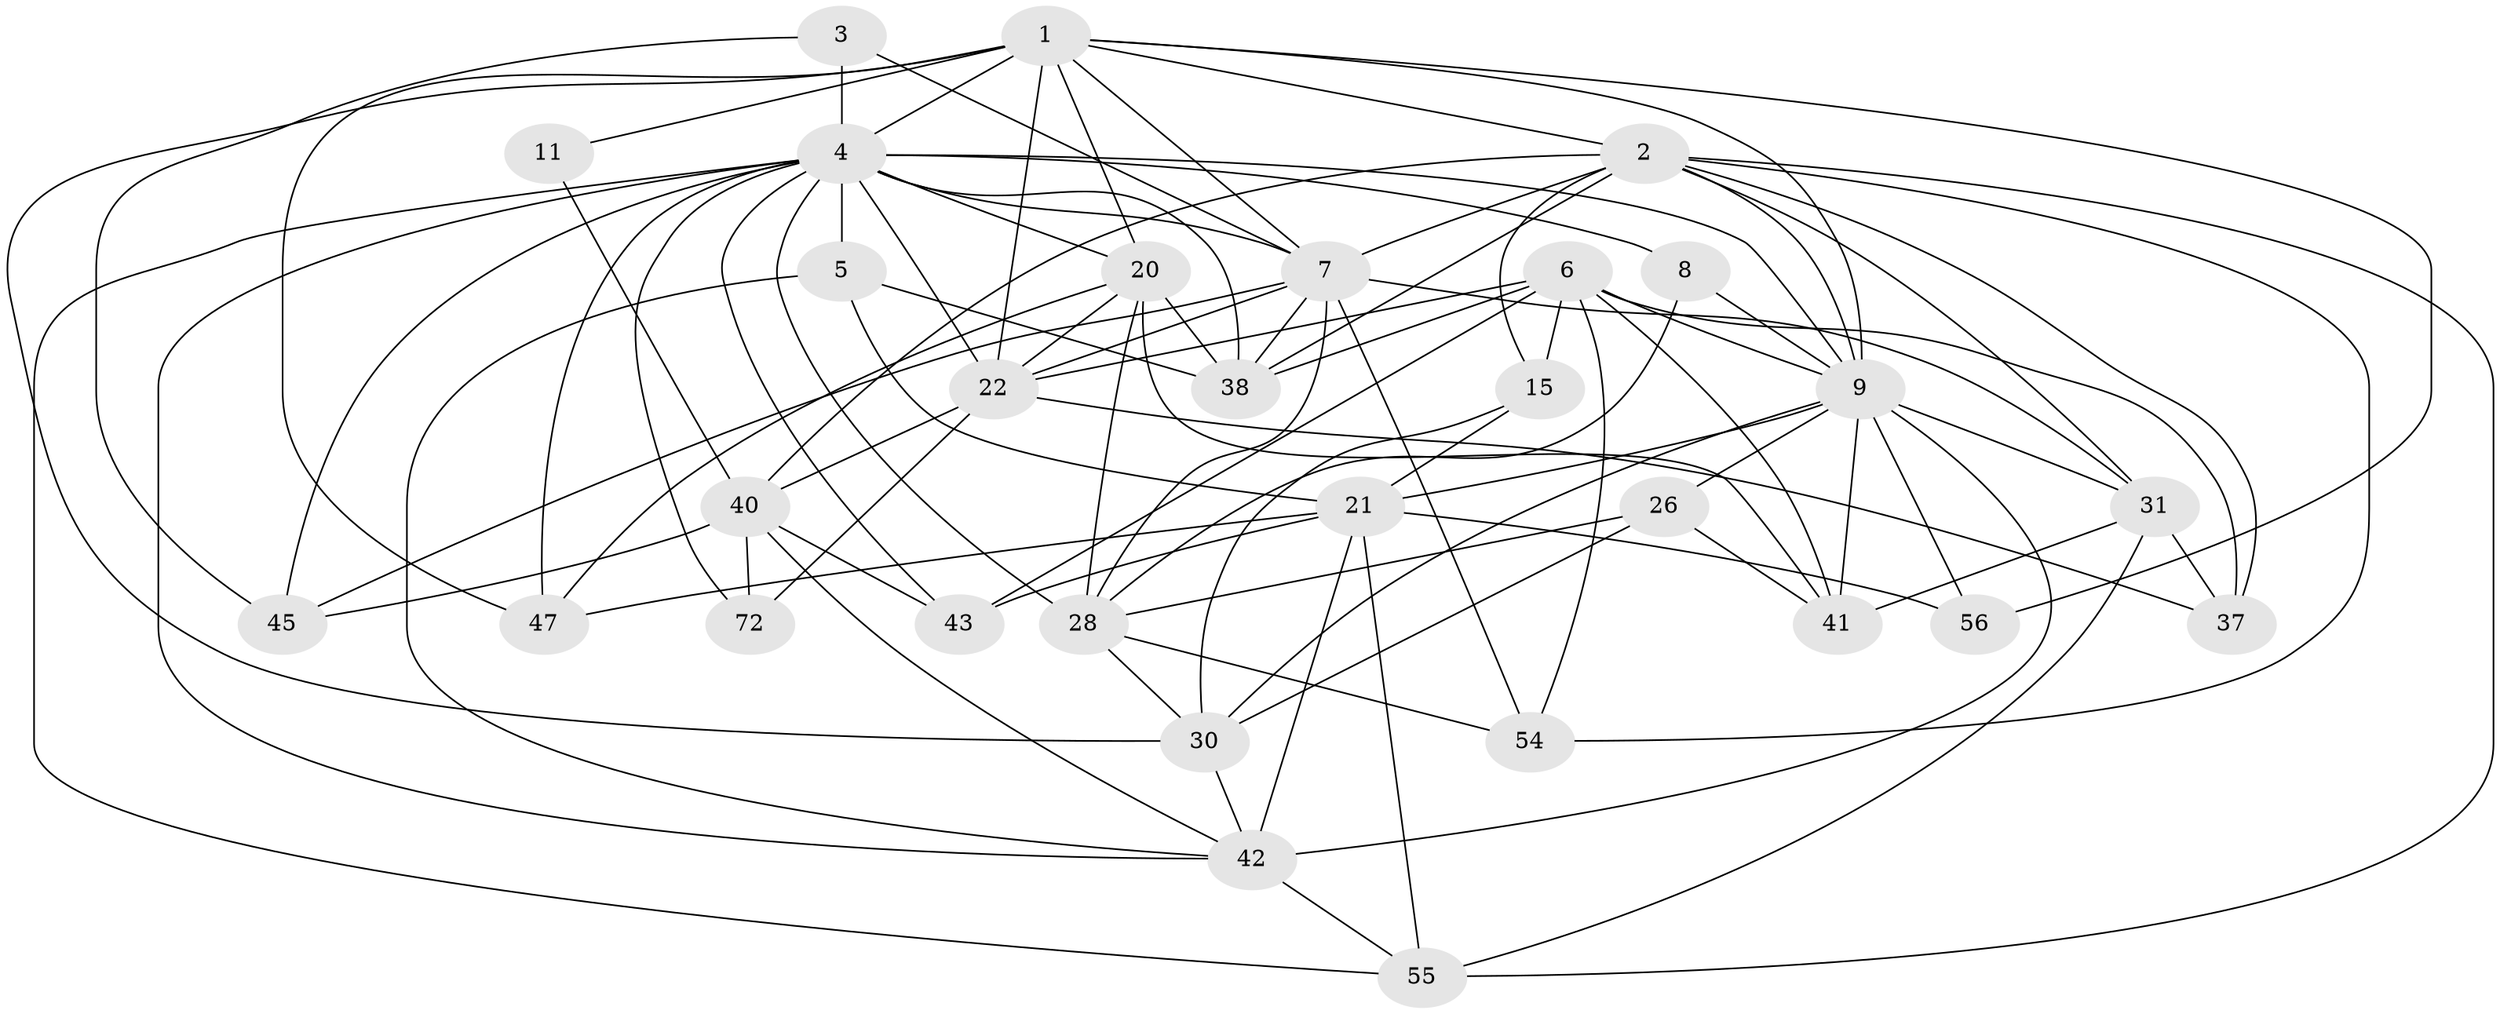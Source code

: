 // original degree distribution, {4: 1.0}
// Generated by graph-tools (version 1.1) at 2025/20/03/04/25 18:20:33]
// undirected, 30 vertices, 92 edges
graph export_dot {
graph [start="1"]
  node [color=gray90,style=filled];
  1 [super="+25+49+24"];
  2 [super="+10+51"];
  3;
  4 [super="+17+13"];
  5;
  6 [super="+68+75"];
  7 [super="+19+52+62"];
  8;
  9 [super="+34+16+12"];
  11;
  15;
  20 [super="+35+57"];
  21 [super="+23+44"];
  22 [super="+76+29+50+33"];
  26;
  28 [super="+63+67"];
  30 [super="+36"];
  31 [super="+53"];
  37;
  38 [super="+64"];
  40 [super="+70+74"];
  41 [super="+69"];
  42 [super="+71+65"];
  43;
  45;
  47;
  54;
  55 [super="+60"];
  56;
  72;
  1 -- 56 [weight=2];
  1 -- 9 [weight=2];
  1 -- 11 [weight=2];
  1 -- 2;
  1 -- 47;
  1 -- 22 [weight=2];
  1 -- 20;
  1 -- 30;
  1 -- 7;
  1 -- 4;
  2 -- 55;
  2 -- 37;
  2 -- 54;
  2 -- 40;
  2 -- 15;
  2 -- 31;
  2 -- 9;
  2 -- 38;
  2 -- 7;
  3 -- 45;
  3 -- 4 [weight=2];
  3 -- 7;
  4 -- 22 [weight=3];
  4 -- 5;
  4 -- 38;
  4 -- 8 [weight=2];
  4 -- 72;
  4 -- 45;
  4 -- 47;
  4 -- 20;
  4 -- 7;
  4 -- 42;
  4 -- 9;
  4 -- 43;
  4 -- 55;
  4 -- 28;
  5 -- 38;
  5 -- 42;
  5 -- 21;
  6 -- 15;
  6 -- 43;
  6 -- 54;
  6 -- 22;
  6 -- 9;
  6 -- 38;
  6 -- 41;
  6 -- 37;
  7 -- 45;
  7 -- 54;
  7 -- 38;
  7 -- 31;
  7 -- 28;
  7 -- 22;
  8 -- 9;
  8 -- 28;
  9 -- 56;
  9 -- 42;
  9 -- 21;
  9 -- 26;
  9 -- 31;
  9 -- 30;
  9 -- 41 [weight=2];
  11 -- 40 [weight=2];
  15 -- 30;
  15 -- 21;
  20 -- 38;
  20 -- 28 [weight=2];
  20 -- 47;
  20 -- 22;
  20 -- 41;
  21 -- 43;
  21 -- 55 [weight=2];
  21 -- 56;
  21 -- 42 [weight=2];
  21 -- 47;
  22 -- 72 [weight=2];
  22 -- 40;
  22 -- 37;
  26 -- 30;
  26 -- 41;
  26 -- 28;
  28 -- 30;
  28 -- 54;
  30 -- 42;
  31 -- 55;
  31 -- 41;
  31 -- 37;
  40 -- 72;
  40 -- 43;
  40 -- 45;
  40 -- 42;
  42 -- 55;
}
